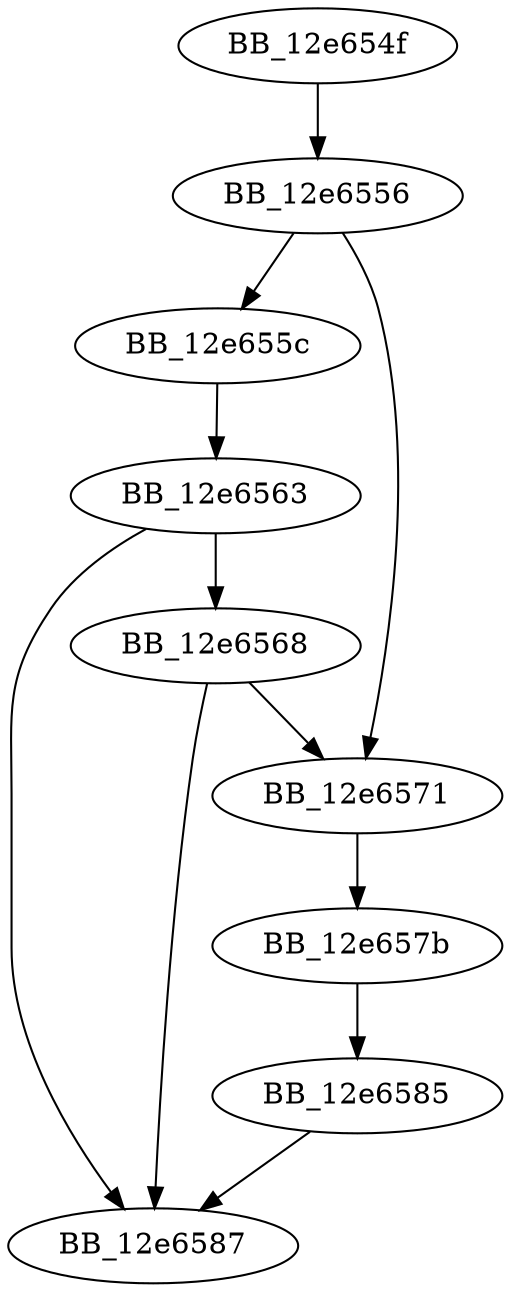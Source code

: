 DiGraph __FF_MSGBANNER{
BB_12e654f->BB_12e6556
BB_12e6556->BB_12e655c
BB_12e6556->BB_12e6571
BB_12e655c->BB_12e6563
BB_12e6563->BB_12e6568
BB_12e6563->BB_12e6587
BB_12e6568->BB_12e6571
BB_12e6568->BB_12e6587
BB_12e6571->BB_12e657b
BB_12e657b->BB_12e6585
BB_12e6585->BB_12e6587
}
